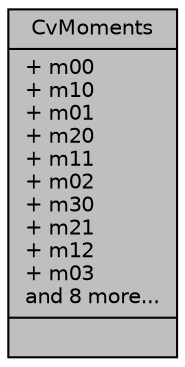 digraph "CvMoments"
{
 // LATEX_PDF_SIZE
  edge [fontname="Helvetica",fontsize="10",labelfontname="Helvetica",labelfontsize="10"];
  node [fontname="Helvetica",fontsize="10",shape=record];
  Node1 [label="{CvMoments\n|+ m00\l+ m10\l+ m01\l+ m20\l+ m11\l+ m02\l+ m30\l+ m21\l+ m12\l+ m03\land 8 more...\l|}",height=0.2,width=0.4,color="black", fillcolor="grey75", style="filled", fontcolor="black",tooltip=" "];
}
